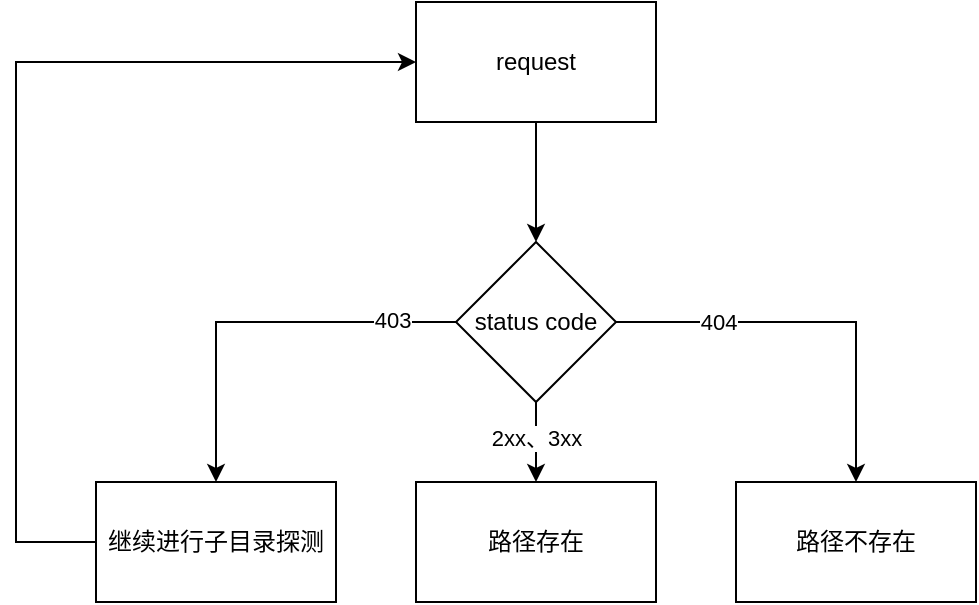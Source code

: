 <mxfile version="21.2.1" type="github">
  <diagram name="第 1 页" id="dhtbSQrQPLIDP8PD7pK_">
    <mxGraphModel dx="918" dy="588" grid="1" gridSize="10" guides="1" tooltips="1" connect="1" arrows="1" fold="1" page="1" pageScale="1" pageWidth="827" pageHeight="1169" math="0" shadow="0">
      <root>
        <mxCell id="0" />
        <mxCell id="1" parent="0" />
        <mxCell id="AUCj9lgXTm8hQotpIEhG-11" value="" style="edgeStyle=orthogonalEdgeStyle;rounded=0;orthogonalLoop=1;jettySize=auto;html=1;" edge="1" parent="1" source="AUCj9lgXTm8hQotpIEhG-2" target="AUCj9lgXTm8hQotpIEhG-10">
          <mxGeometry relative="1" as="geometry" />
        </mxCell>
        <mxCell id="AUCj9lgXTm8hQotpIEhG-2" value="request" style="rounded=0;whiteSpace=wrap;html=1;" vertex="1" parent="1">
          <mxGeometry x="320" y="40" width="120" height="60" as="geometry" />
        </mxCell>
        <mxCell id="AUCj9lgXTm8hQotpIEhG-13" value="" style="edgeStyle=orthogonalEdgeStyle;rounded=0;orthogonalLoop=1;jettySize=auto;html=1;" edge="1" parent="1" source="AUCj9lgXTm8hQotpIEhG-10" target="AUCj9lgXTm8hQotpIEhG-12">
          <mxGeometry relative="1" as="geometry" />
        </mxCell>
        <mxCell id="AUCj9lgXTm8hQotpIEhG-14" value="2xx、3xx" style="edgeLabel;html=1;align=center;verticalAlign=middle;resizable=0;points=[];" vertex="1" connectable="0" parent="AUCj9lgXTm8hQotpIEhG-13">
          <mxGeometry x="-0.127" relative="1" as="geometry">
            <mxPoint as="offset" />
          </mxGeometry>
        </mxCell>
        <mxCell id="AUCj9lgXTm8hQotpIEhG-16" value="" style="edgeStyle=orthogonalEdgeStyle;rounded=0;orthogonalLoop=1;jettySize=auto;html=1;" edge="1" parent="1" source="AUCj9lgXTm8hQotpIEhG-10" target="AUCj9lgXTm8hQotpIEhG-15">
          <mxGeometry relative="1" as="geometry" />
        </mxCell>
        <mxCell id="AUCj9lgXTm8hQotpIEhG-17" value="403" style="edgeLabel;html=1;align=center;verticalAlign=middle;resizable=0;points=[];" vertex="1" connectable="0" parent="AUCj9lgXTm8hQotpIEhG-16">
          <mxGeometry x="-0.118" y="-1" relative="1" as="geometry">
            <mxPoint x="56" as="offset" />
          </mxGeometry>
        </mxCell>
        <mxCell id="AUCj9lgXTm8hQotpIEhG-19" value="" style="edgeStyle=orthogonalEdgeStyle;rounded=0;orthogonalLoop=1;jettySize=auto;html=1;" edge="1" parent="1" source="AUCj9lgXTm8hQotpIEhG-10" target="AUCj9lgXTm8hQotpIEhG-18">
          <mxGeometry relative="1" as="geometry" />
        </mxCell>
        <mxCell id="AUCj9lgXTm8hQotpIEhG-20" value="404" style="edgeLabel;html=1;align=center;verticalAlign=middle;resizable=0;points=[];" vertex="1" connectable="0" parent="AUCj9lgXTm8hQotpIEhG-19">
          <mxGeometry x="-0.344" y="-3" relative="1" as="geometry">
            <mxPoint x="-15" y="-3" as="offset" />
          </mxGeometry>
        </mxCell>
        <mxCell id="AUCj9lgXTm8hQotpIEhG-10" value="status code" style="rhombus;whiteSpace=wrap;html=1;rounded=0;" vertex="1" parent="1">
          <mxGeometry x="340" y="160" width="80" height="80" as="geometry" />
        </mxCell>
        <mxCell id="AUCj9lgXTm8hQotpIEhG-12" value="路径存在" style="rounded=0;whiteSpace=wrap;html=1;" vertex="1" parent="1">
          <mxGeometry x="320" y="280" width="120" height="60" as="geometry" />
        </mxCell>
        <mxCell id="AUCj9lgXTm8hQotpIEhG-21" style="edgeStyle=orthogonalEdgeStyle;rounded=0;orthogonalLoop=1;jettySize=auto;html=1;entryX=0;entryY=0.5;entryDx=0;entryDy=0;exitX=0;exitY=0.5;exitDx=0;exitDy=0;" edge="1" parent="1" source="AUCj9lgXTm8hQotpIEhG-15" target="AUCj9lgXTm8hQotpIEhG-2">
          <mxGeometry relative="1" as="geometry">
            <Array as="points">
              <mxPoint x="120" y="310" />
              <mxPoint x="120" y="70" />
            </Array>
          </mxGeometry>
        </mxCell>
        <mxCell id="AUCj9lgXTm8hQotpIEhG-15" value="继续进行子目录探测" style="rounded=0;whiteSpace=wrap;html=1;" vertex="1" parent="1">
          <mxGeometry x="160" y="280" width="120" height="60" as="geometry" />
        </mxCell>
        <mxCell id="AUCj9lgXTm8hQotpIEhG-18" value="路径不存在" style="whiteSpace=wrap;html=1;rounded=0;" vertex="1" parent="1">
          <mxGeometry x="480" y="280" width="120" height="60" as="geometry" />
        </mxCell>
      </root>
    </mxGraphModel>
  </diagram>
</mxfile>
